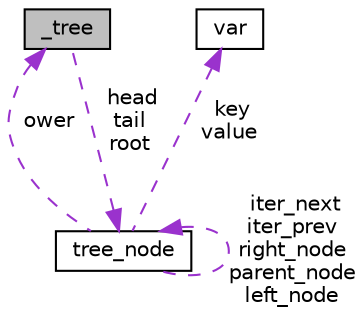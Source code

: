 digraph "_tree"
{
  edge [fontname="Helvetica",fontsize="10",labelfontname="Helvetica",labelfontsize="10"];
  node [fontname="Helvetica",fontsize="10",shape=record];
  Node1 [label="_tree",height=0.2,width=0.4,color="black", fillcolor="grey75", style="filled", fontcolor="black"];
  Node2 -> Node1 [dir="back",color="darkorchid3",fontsize="10",style="dashed",label=" head\ntail\nroot" ,fontname="Helvetica"];
  Node2 [label="tree_node",height=0.2,width=0.4,color="black", fillcolor="white", style="filled",URL="$structtree__node.html"];
  Node2 -> Node2 [dir="back",color="darkorchid3",fontsize="10",style="dashed",label=" iter_next\niter_prev\nright_node\nparent_node\nleft_node" ,fontname="Helvetica"];
  Node1 -> Node2 [dir="back",color="darkorchid3",fontsize="10",style="dashed",label=" ower" ,fontname="Helvetica"];
  Node3 -> Node2 [dir="back",color="darkorchid3",fontsize="10",style="dashed",label=" key\nvalue" ,fontname="Helvetica"];
  Node3 [label="var",height=0.2,width=0.4,color="black", fillcolor="white", style="filled",URL="$unionvar.html"];
}
